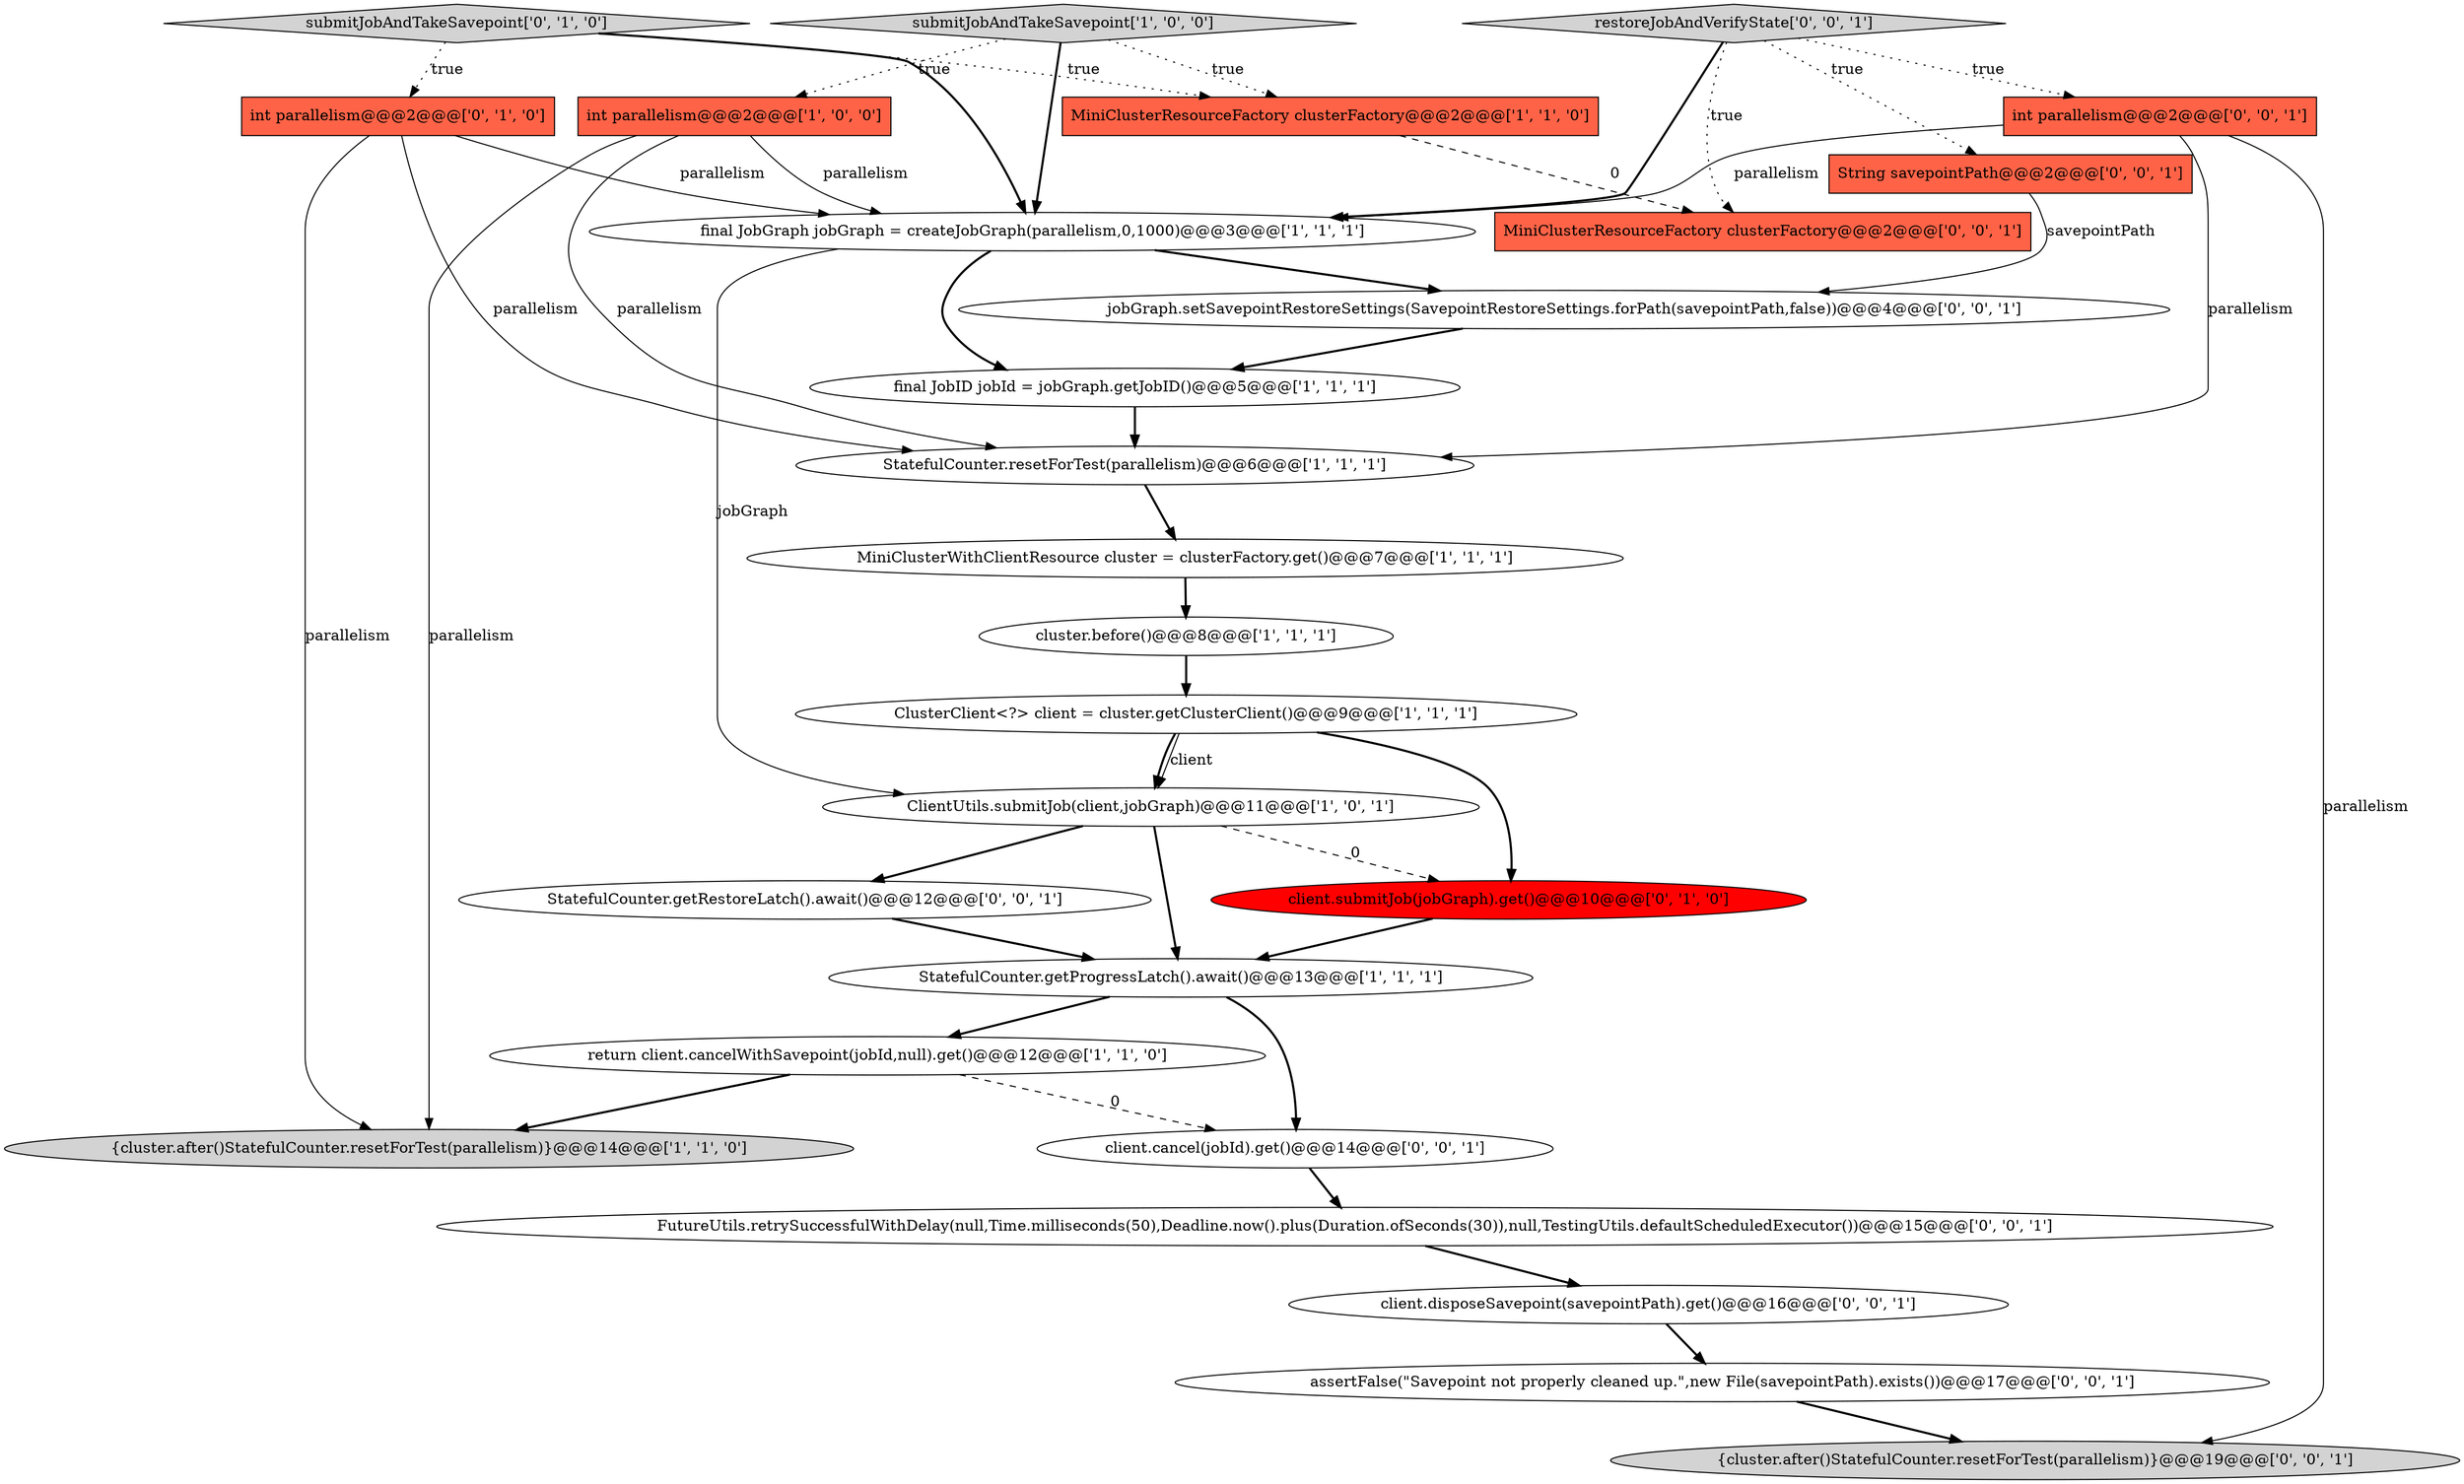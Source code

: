 digraph {
15 [style = filled, label = "submitJobAndTakeSavepoint['0', '1', '0']", fillcolor = lightgray, shape = diamond image = "AAA0AAABBB2BBB"];
21 [style = filled, label = "StatefulCounter.getRestoreLatch().await()@@@12@@@['0', '0', '1']", fillcolor = white, shape = ellipse image = "AAA0AAABBB3BBB"];
13 [style = filled, label = "client.submitJob(jobGraph).get()@@@10@@@['0', '1', '0']", fillcolor = red, shape = ellipse image = "AAA1AAABBB2BBB"];
4 [style = filled, label = "MiniClusterResourceFactory clusterFactory@@@2@@@['1', '1', '0']", fillcolor = tomato, shape = box image = "AAA0AAABBB1BBB"];
16 [style = filled, label = "client.disposeSavepoint(savepointPath).get()@@@16@@@['0', '0', '1']", fillcolor = white, shape = ellipse image = "AAA0AAABBB3BBB"];
26 [style = filled, label = "client.cancel(jobId).get()@@@14@@@['0', '0', '1']", fillcolor = white, shape = ellipse image = "AAA0AAABBB3BBB"];
11 [style = filled, label = "ClusterClient<?> client = cluster.getClusterClient()@@@9@@@['1', '1', '1']", fillcolor = white, shape = ellipse image = "AAA0AAABBB1BBB"];
7 [style = filled, label = "cluster.before()@@@8@@@['1', '1', '1']", fillcolor = white, shape = ellipse image = "AAA0AAABBB1BBB"];
24 [style = filled, label = "restoreJobAndVerifyState['0', '0', '1']", fillcolor = lightgray, shape = diamond image = "AAA0AAABBB3BBB"];
0 [style = filled, label = "final JobID jobId = jobGraph.getJobID()@@@5@@@['1', '1', '1']", fillcolor = white, shape = ellipse image = "AAA0AAABBB1BBB"];
18 [style = filled, label = "jobGraph.setSavepointRestoreSettings(SavepointRestoreSettings.forPath(savepointPath,false))@@@4@@@['0', '0', '1']", fillcolor = white, shape = ellipse image = "AAA0AAABBB3BBB"];
5 [style = filled, label = "return client.cancelWithSavepoint(jobId,null).get()@@@12@@@['1', '1', '0']", fillcolor = white, shape = ellipse image = "AAA0AAABBB1BBB"];
20 [style = filled, label = "int parallelism@@@2@@@['0', '0', '1']", fillcolor = tomato, shape = box image = "AAA0AAABBB3BBB"];
25 [style = filled, label = "MiniClusterResourceFactory clusterFactory@@@2@@@['0', '0', '1']", fillcolor = tomato, shape = box image = "AAA0AAABBB3BBB"];
10 [style = filled, label = "StatefulCounter.getProgressLatch().await()@@@13@@@['1', '1', '1']", fillcolor = white, shape = ellipse image = "AAA0AAABBB1BBB"];
14 [style = filled, label = "int parallelism@@@2@@@['0', '1', '0']", fillcolor = tomato, shape = box image = "AAA0AAABBB2BBB"];
1 [style = filled, label = "int parallelism@@@2@@@['1', '0', '0']", fillcolor = tomato, shape = box image = "AAA0AAABBB1BBB"];
22 [style = filled, label = "{cluster.after()StatefulCounter.resetForTest(parallelism)}@@@19@@@['0', '0', '1']", fillcolor = lightgray, shape = ellipse image = "AAA0AAABBB3BBB"];
23 [style = filled, label = "FutureUtils.retrySuccessfulWithDelay(null,Time.milliseconds(50),Deadline.now().plus(Duration.ofSeconds(30)),null,TestingUtils.defaultScheduledExecutor())@@@15@@@['0', '0', '1']", fillcolor = white, shape = ellipse image = "AAA0AAABBB3BBB"];
9 [style = filled, label = "MiniClusterWithClientResource cluster = clusterFactory.get()@@@7@@@['1', '1', '1']", fillcolor = white, shape = ellipse image = "AAA0AAABBB1BBB"];
17 [style = filled, label = "String savepointPath@@@2@@@['0', '0', '1']", fillcolor = tomato, shape = box image = "AAA0AAABBB3BBB"];
19 [style = filled, label = "assertFalse(\"Savepoint not properly cleaned up.\",new File(savepointPath).exists())@@@17@@@['0', '0', '1']", fillcolor = white, shape = ellipse image = "AAA0AAABBB3BBB"];
3 [style = filled, label = "{cluster.after()StatefulCounter.resetForTest(parallelism)}@@@14@@@['1', '1', '0']", fillcolor = lightgray, shape = ellipse image = "AAA0AAABBB1BBB"];
8 [style = filled, label = "submitJobAndTakeSavepoint['1', '0', '0']", fillcolor = lightgray, shape = diamond image = "AAA0AAABBB1BBB"];
2 [style = filled, label = "final JobGraph jobGraph = createJobGraph(parallelism,0,1000)@@@3@@@['1', '1', '1']", fillcolor = white, shape = ellipse image = "AAA0AAABBB1BBB"];
12 [style = filled, label = "ClientUtils.submitJob(client,jobGraph)@@@11@@@['1', '0', '1']", fillcolor = white, shape = ellipse image = "AAA0AAABBB1BBB"];
6 [style = filled, label = "StatefulCounter.resetForTest(parallelism)@@@6@@@['1', '1', '1']", fillcolor = white, shape = ellipse image = "AAA0AAABBB1BBB"];
20->22 [style = solid, label="parallelism"];
5->3 [style = bold, label=""];
13->10 [style = bold, label=""];
21->10 [style = bold, label=""];
15->2 [style = bold, label=""];
14->2 [style = solid, label="parallelism"];
7->11 [style = bold, label=""];
23->16 [style = bold, label=""];
20->2 [style = solid, label="parallelism"];
24->2 [style = bold, label=""];
24->25 [style = dotted, label="true"];
0->6 [style = bold, label=""];
5->26 [style = dashed, label="0"];
12->21 [style = bold, label=""];
24->17 [style = dotted, label="true"];
17->18 [style = solid, label="savepointPath"];
2->18 [style = bold, label=""];
11->12 [style = bold, label=""];
10->26 [style = bold, label=""];
1->3 [style = solid, label="parallelism"];
15->14 [style = dotted, label="true"];
9->7 [style = bold, label=""];
16->19 [style = bold, label=""];
8->4 [style = dotted, label="true"];
15->4 [style = dotted, label="true"];
2->12 [style = solid, label="jobGraph"];
14->6 [style = solid, label="parallelism"];
8->1 [style = dotted, label="true"];
4->25 [style = dashed, label="0"];
2->0 [style = bold, label=""];
12->10 [style = bold, label=""];
10->5 [style = bold, label=""];
8->2 [style = bold, label=""];
11->12 [style = solid, label="client"];
11->13 [style = bold, label=""];
26->23 [style = bold, label=""];
24->20 [style = dotted, label="true"];
1->6 [style = solid, label="parallelism"];
12->13 [style = dashed, label="0"];
14->3 [style = solid, label="parallelism"];
6->9 [style = bold, label=""];
19->22 [style = bold, label=""];
20->6 [style = solid, label="parallelism"];
18->0 [style = bold, label=""];
1->2 [style = solid, label="parallelism"];
}
